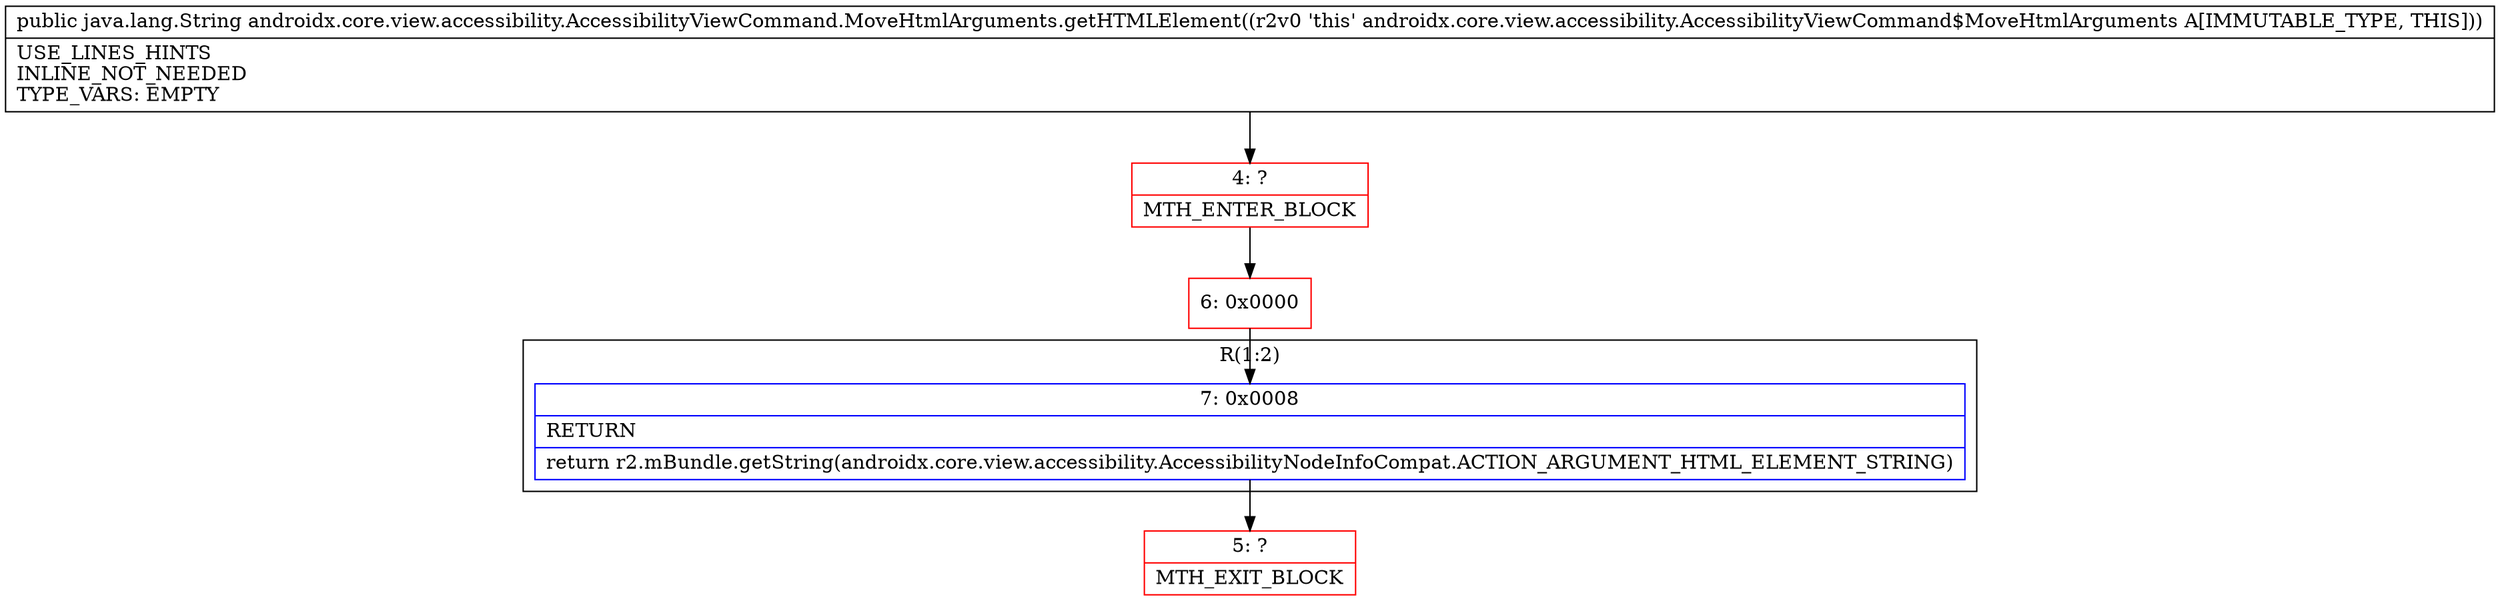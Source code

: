 digraph "CFG forandroidx.core.view.accessibility.AccessibilityViewCommand.MoveHtmlArguments.getHTMLElement()Ljava\/lang\/String;" {
subgraph cluster_Region_1071751203 {
label = "R(1:2)";
node [shape=record,color=blue];
Node_7 [shape=record,label="{7\:\ 0x0008|RETURN\l|return r2.mBundle.getString(androidx.core.view.accessibility.AccessibilityNodeInfoCompat.ACTION_ARGUMENT_HTML_ELEMENT_STRING)\l}"];
}
Node_4 [shape=record,color=red,label="{4\:\ ?|MTH_ENTER_BLOCK\l}"];
Node_6 [shape=record,color=red,label="{6\:\ 0x0000}"];
Node_5 [shape=record,color=red,label="{5\:\ ?|MTH_EXIT_BLOCK\l}"];
MethodNode[shape=record,label="{public java.lang.String androidx.core.view.accessibility.AccessibilityViewCommand.MoveHtmlArguments.getHTMLElement((r2v0 'this' androidx.core.view.accessibility.AccessibilityViewCommand$MoveHtmlArguments A[IMMUTABLE_TYPE, THIS]))  | USE_LINES_HINTS\lINLINE_NOT_NEEDED\lTYPE_VARS: EMPTY\l}"];
MethodNode -> Node_4;Node_7 -> Node_5;
Node_4 -> Node_6;
Node_6 -> Node_7;
}

